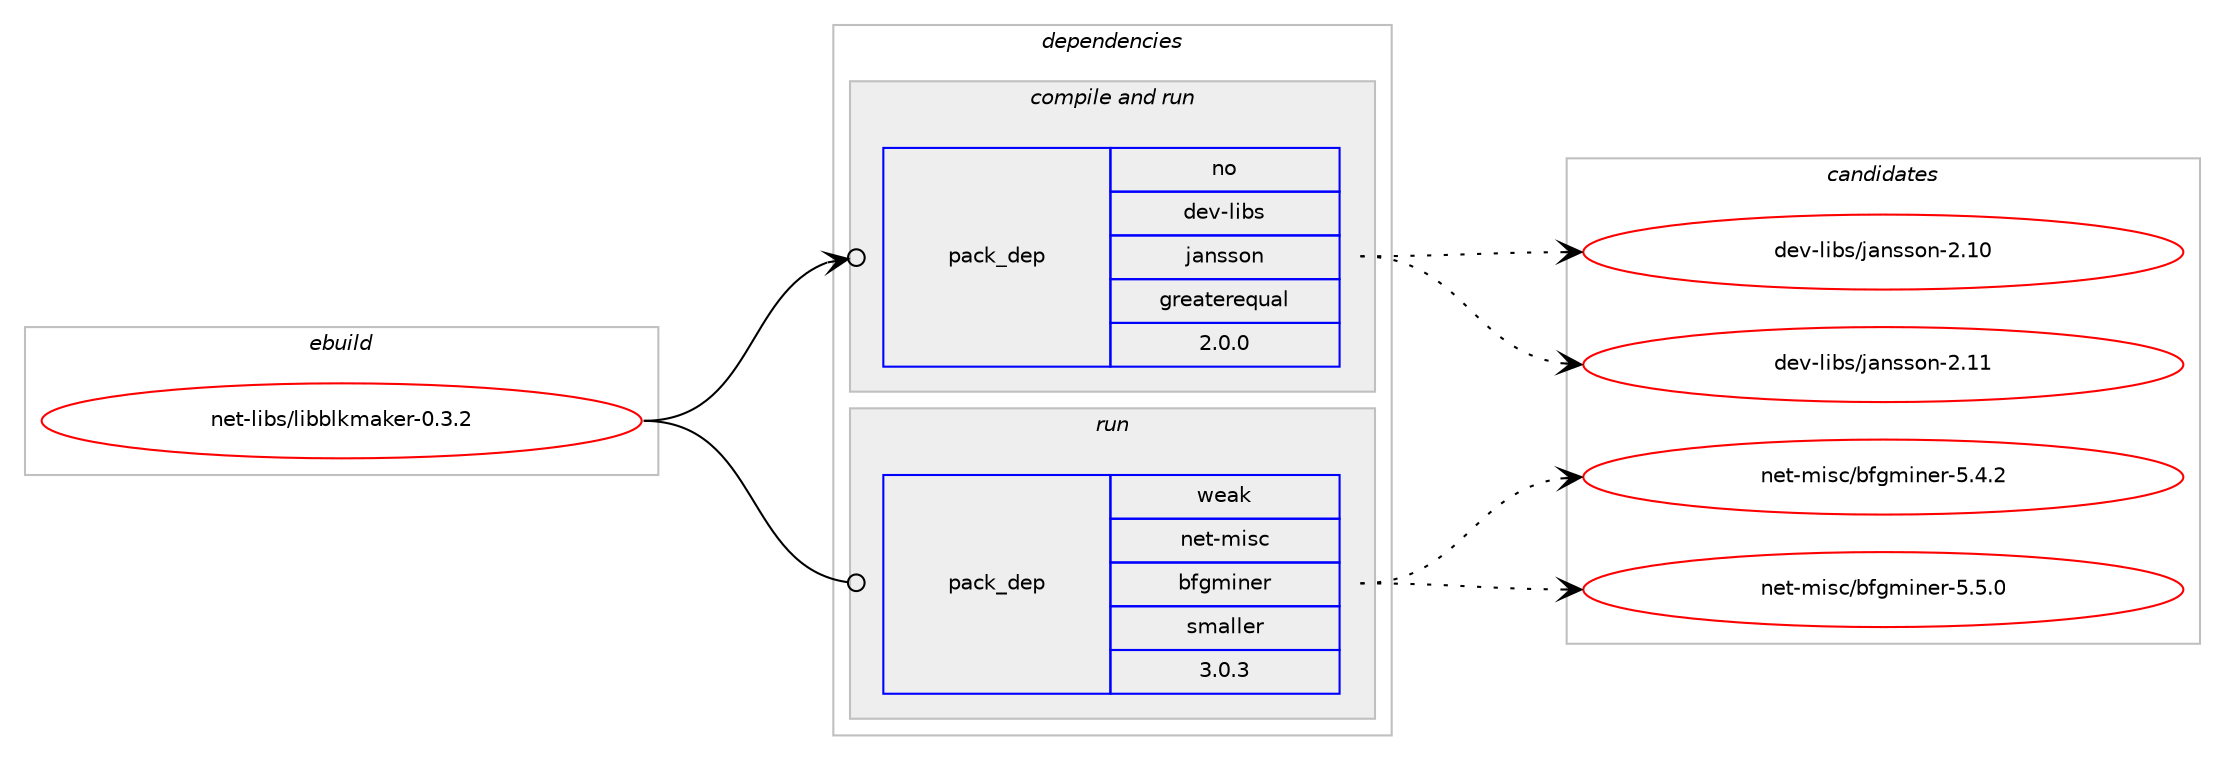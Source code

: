 digraph prolog {

# *************
# Graph options
# *************

newrank=true;
concentrate=true;
compound=true;
graph [rankdir=LR,fontname=Helvetica,fontsize=10,ranksep=1.5];#, ranksep=2.5, nodesep=0.2];
edge  [arrowhead=vee];
node  [fontname=Helvetica,fontsize=10];

# **********
# The ebuild
# **********

subgraph cluster_leftcol {
color=gray;
rank=same;
label=<<i>ebuild</i>>;
id [label="net-libs/libblkmaker-0.3.2", color=red, width=4, href="../net-libs/libblkmaker-0.3.2.svg"];
}

# ****************
# The dependencies
# ****************

subgraph cluster_midcol {
color=gray;
label=<<i>dependencies</i>>;
subgraph cluster_compile {
fillcolor="#eeeeee";
style=filled;
label=<<i>compile</i>>;
}
subgraph cluster_compileandrun {
fillcolor="#eeeeee";
style=filled;
label=<<i>compile and run</i>>;
subgraph pack9396 {
dependency13843 [label=<<TABLE BORDER="0" CELLBORDER="1" CELLSPACING="0" CELLPADDING="4" WIDTH="220"><TR><TD ROWSPAN="6" CELLPADDING="30">pack_dep</TD></TR><TR><TD WIDTH="110">no</TD></TR><TR><TD>dev-libs</TD></TR><TR><TD>jansson</TD></TR><TR><TD>greaterequal</TD></TR><TR><TD>2.0.0</TD></TR></TABLE>>, shape=none, color=blue];
}
id:e -> dependency13843:w [weight=20,style="solid",arrowhead="odotvee"];
}
subgraph cluster_run {
fillcolor="#eeeeee";
style=filled;
label=<<i>run</i>>;
subgraph pack9397 {
dependency13844 [label=<<TABLE BORDER="0" CELLBORDER="1" CELLSPACING="0" CELLPADDING="4" WIDTH="220"><TR><TD ROWSPAN="6" CELLPADDING="30">pack_dep</TD></TR><TR><TD WIDTH="110">weak</TD></TR><TR><TD>net-misc</TD></TR><TR><TD>bfgminer</TD></TR><TR><TD>smaller</TD></TR><TR><TD>3.0.3</TD></TR></TABLE>>, shape=none, color=blue];
}
id:e -> dependency13844:w [weight=20,style="solid",arrowhead="odot"];
}
}

# **************
# The candidates
# **************

subgraph cluster_choices {
rank=same;
color=gray;
label=<<i>candidates</i>>;

subgraph choice9396 {
color=black;
nodesep=1;
choice100101118451081059811547106971101151151111104550464948 [label="dev-libs/jansson-2.10", color=red, width=4,href="../dev-libs/jansson-2.10.svg"];
choice100101118451081059811547106971101151151111104550464949 [label="dev-libs/jansson-2.11", color=red, width=4,href="../dev-libs/jansson-2.11.svg"];
dependency13843:e -> choice100101118451081059811547106971101151151111104550464948:w [style=dotted,weight="100"];
dependency13843:e -> choice100101118451081059811547106971101151151111104550464949:w [style=dotted,weight="100"];
}
subgraph choice9397 {
color=black;
nodesep=1;
choice11010111645109105115994798102103109105110101114455346524650 [label="net-misc/bfgminer-5.4.2", color=red, width=4,href="../net-misc/bfgminer-5.4.2.svg"];
choice11010111645109105115994798102103109105110101114455346534648 [label="net-misc/bfgminer-5.5.0", color=red, width=4,href="../net-misc/bfgminer-5.5.0.svg"];
dependency13844:e -> choice11010111645109105115994798102103109105110101114455346524650:w [style=dotted,weight="100"];
dependency13844:e -> choice11010111645109105115994798102103109105110101114455346534648:w [style=dotted,weight="100"];
}
}

}
